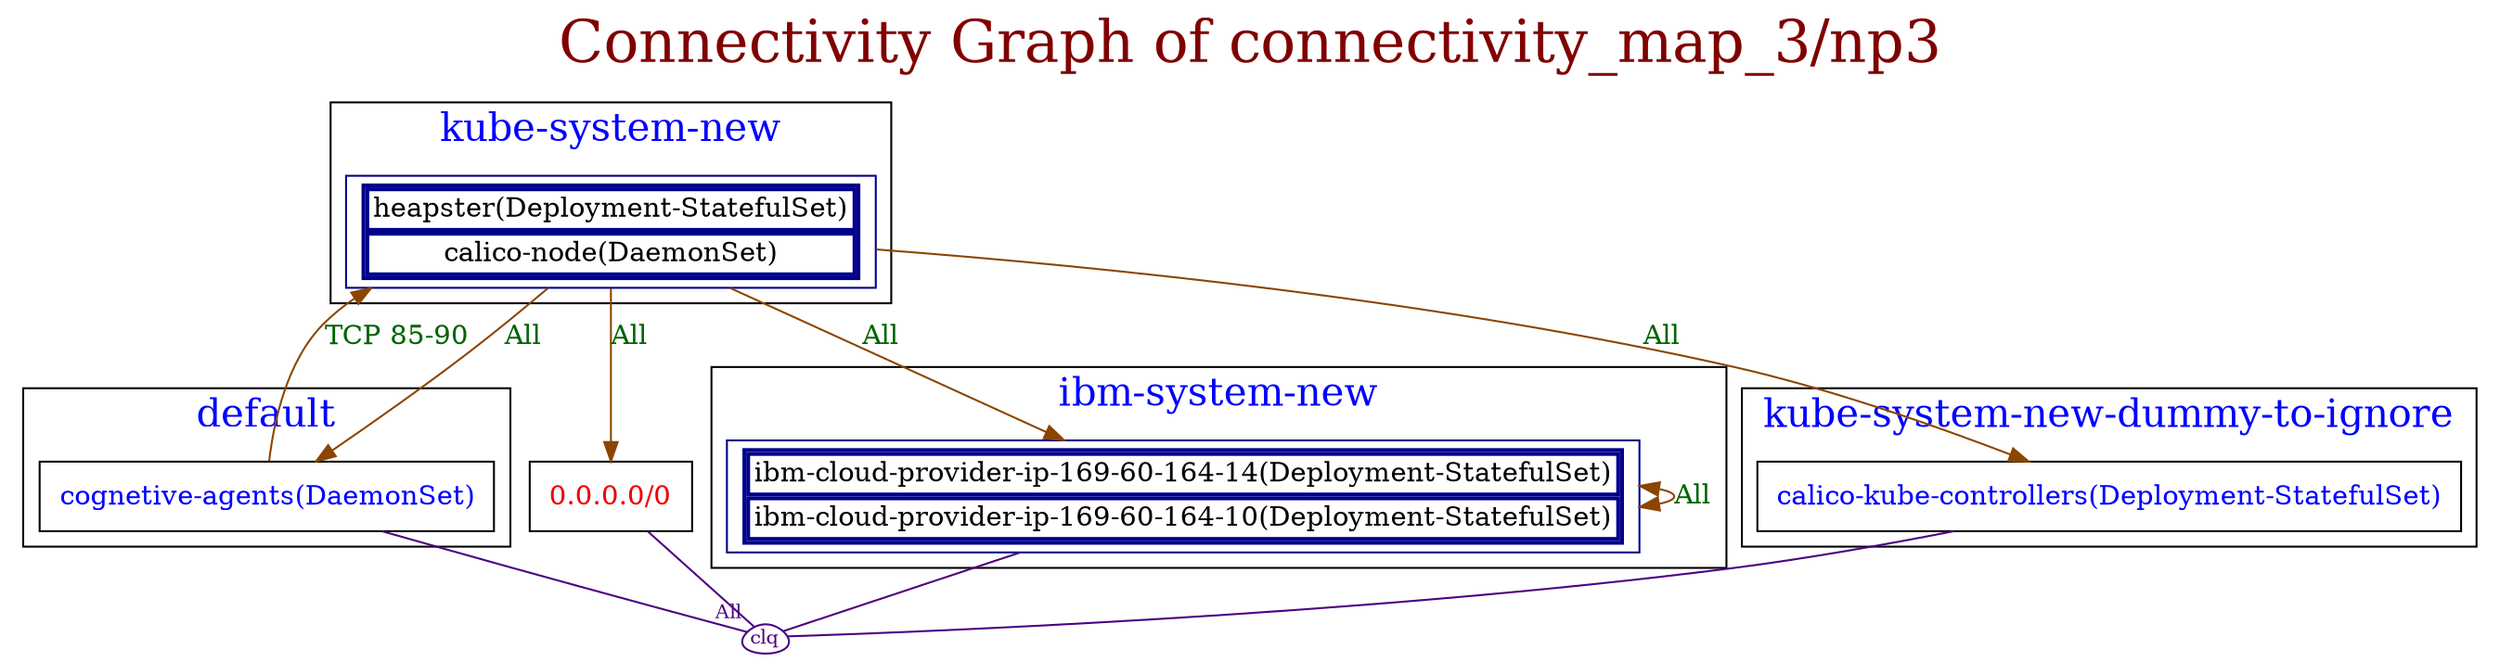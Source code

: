 // The Connectivity Graph of connectivity_map_3/np3
digraph {
	label="Connectivity Graph of connectivity_map_3/np3"	labelloc = "t"
	fontsize=30
	fontcolor=webmaroon
	"0.0.0.0/0" [label=<<table border="0" cellspacing="0"><tr><td>0.0.0.0/0</td></tr></table>> shape=box fontcolor=red2]
	"clique_All0" [shape=egg fontcolor=indigo color=indigo width=0.2 height=0.2 label=clq fontsize=10 margin=0  xlabel="All"]
subgraph cluster_default_namespace{
	label="default"
	fontsize=20
	fontcolor=blue
	"default/cognetive-agents(DaemonSet)" [label=<<table border="0" cellspacing="0"><tr><td>cognetive-agents(DaemonSet)</td></tr></table>> shape=box fontcolor=blue]
}
subgraph cluster_ibm_system_new_namespace{
	label="ibm-system-new"
	fontsize=20
	fontcolor=blue
	"ibm-system-new/ibm-cloud-provider-ip-169-60-164-14(Deployment-StatefulSet)" [label=<<table border="2" cellspacing="0"><tr><td>ibm-cloud-provider-ip-169-60-164-14(Deployment-StatefulSet)</td></tr><tr><td>ibm-cloud-provider-ip-169-60-164-10(Deployment-StatefulSet)</td></tr></table>> shape=box color=darkblue]
}
subgraph cluster_kube_system_new_namespace{
	label="kube-system-new"
	fontsize=20
	fontcolor=blue
	"kube-system-new/heapster(Deployment-StatefulSet)" [label=<<table border="2" cellspacing="0"><tr><td>heapster(Deployment-StatefulSet)</td></tr><tr><td>calico-node(DaemonSet)</td></tr></table>> shape=box color=darkblue]
}
subgraph cluster_kube_system_new_dummy_to_ignore_namespace{
	label="kube-system-new-dummy-to-ignore"
	fontsize=20
	fontcolor=blue
	"kube-system-new-dummy-to-ignore/calico-kube-controllers(Deployment-StatefulSet)" [label=<<table border="0" cellspacing="0"><tr><td>calico-kube-controllers(Deployment-StatefulSet)</td></tr></table>> shape=box fontcolor=blue]
}
	"0.0.0.0/0" -> "clique_All0"[ color=indigo fontcolor=darkgreen dir=both arrowhead=none arrowtail=none]
	"default/cognetive-agents(DaemonSet)" -> "clique_All0"[ color=indigo fontcolor=darkgreen dir=both arrowhead=none arrowtail=none]
	"default/cognetive-agents(DaemonSet)" -> "kube-system-new/heapster(Deployment-StatefulSet)"[label="TCP 85-90" color=darkorange4 fontcolor=darkgreen dir=both arrowhead=normal arrowtail=none]
	"ibm-system-new/ibm-cloud-provider-ip-169-60-164-14(Deployment-StatefulSet)" -> "clique_All0"[ color=indigo fontcolor=darkgreen dir=both arrowhead=none arrowtail=none]
	"ibm-system-new/ibm-cloud-provider-ip-169-60-164-14(Deployment-StatefulSet)" -> "ibm-system-new/ibm-cloud-provider-ip-169-60-164-14(Deployment-StatefulSet)"[label="All" color=darkorange4 fontcolor=darkgreen dir=both arrowhead=normal arrowtail=normal]
	"kube-system-new-dummy-to-ignore/calico-kube-controllers(Deployment-StatefulSet)" -> "clique_All0"[ color=indigo fontcolor=darkgreen dir=both arrowhead=none arrowtail=none]
	"kube-system-new/heapster(Deployment-StatefulSet)" -> "0.0.0.0/0"[label="All" color=darkorange4 fontcolor=darkgreen dir=both arrowhead=normal arrowtail=none]
	"kube-system-new/heapster(Deployment-StatefulSet)" -> "default/cognetive-agents(DaemonSet)"[label="All" color=darkorange4 fontcolor=darkgreen dir=both arrowhead=normal arrowtail=none]
	"kube-system-new/heapster(Deployment-StatefulSet)" -> "ibm-system-new/ibm-cloud-provider-ip-169-60-164-14(Deployment-StatefulSet)"[label="All" color=darkorange4 fontcolor=darkgreen dir=both arrowhead=normal arrowtail=none]
	"kube-system-new/heapster(Deployment-StatefulSet)" -> "kube-system-new-dummy-to-ignore/calico-kube-controllers(Deployment-StatefulSet)"[label="All" color=darkorange4 fontcolor=darkgreen dir=both arrowhead=normal arrowtail=none]
}
